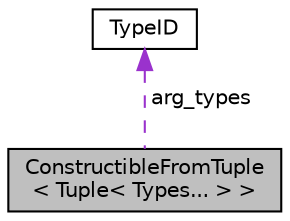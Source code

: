 digraph "ConstructibleFromTuple&lt; Tuple&lt; Types... &gt; &gt;"
{
  edge [fontname="Helvetica",fontsize="10",labelfontname="Helvetica",labelfontsize="10"];
  node [fontname="Helvetica",fontsize="10",shape=record];
  Node1 [label="ConstructibleFromTuple\l\< Tuple\< Types... \> \>",height=0.2,width=0.4,color="black", fillcolor="grey75", style="filled", fontcolor="black"];
  Node2 -> Node1 [dir="back",color="darkorchid3",fontsize="10",style="dashed",label=" arg_types" ];
  Node2 [label="TypeID",height=0.2,width=0.4,color="black", fillcolor="white", style="filled",URL="$struct_type_i_d.html"];
}
